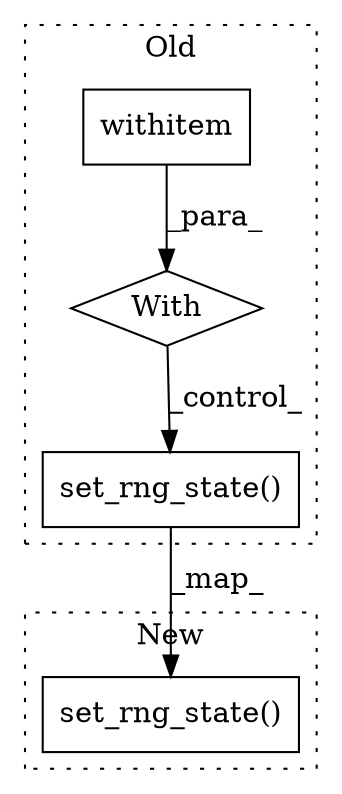 digraph G {
subgraph cluster0 {
1 [label="set_rng_state()" a="75" s="1453,1483" l="25,1" shape="box"];
3 [label="With" a="39" s="1401,1411" l="5,42" shape="diamond"];
4 [label="withitem" a="49" s="1406" l="5" shape="box"];
label = "Old";
style="dotted";
}
subgraph cluster1 {
2 [label="set_rng_state()" a="75" s="1401,1439" l="25,1" shape="box"];
label = "New";
style="dotted";
}
1 -> 2 [label="_map_"];
3 -> 1 [label="_control_"];
4 -> 3 [label="_para_"];
}